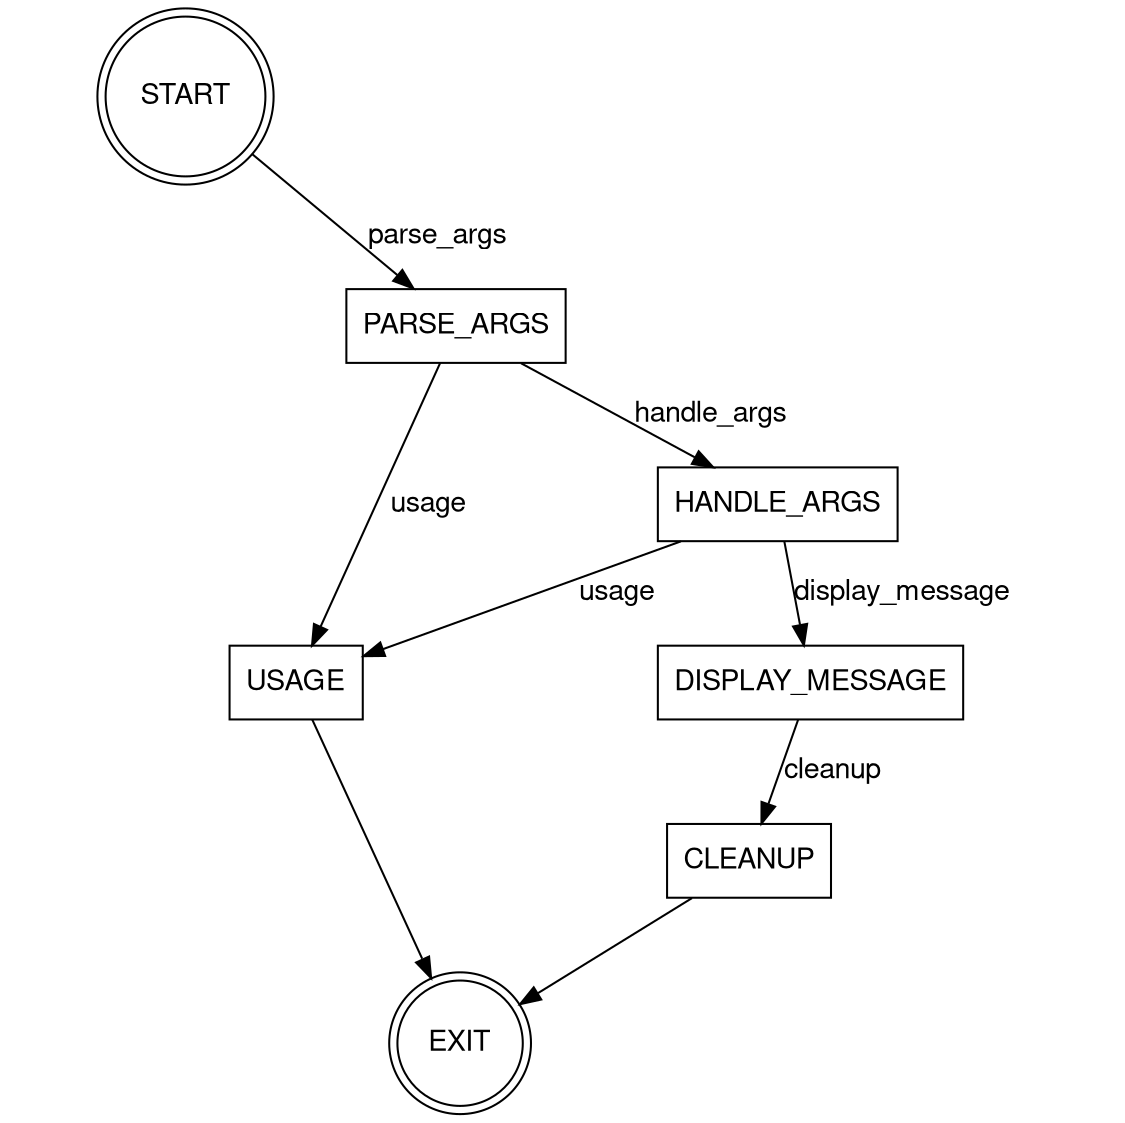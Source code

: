 digraph finite_state_machine {
    fontname="Helvetica,Arial,sans-serif"
    node [fontname="Helvetica,Arial,sans-serif"]
    edge [fontname="Helvetica,Arial,sans-serif"]
    rankdir=TB;
    size="7.5,7.5";
    ratio="fill";
    node [shape = doublecircle]; START, EXIT;
    node [shape = box];
    START -> PARSE_ARGS [label = "parse_args"];
    PARSE_ARGS -> HANDLE_ARGS [label = "handle_args"];
    PARSE_ARGS -> USAGE [label = "usage"]; 
    HANDLE_ARGS -> DISPLAY_MESSAGE [label = "display_message"];
    HANDLE_ARGS -> USAGE [label = "usage"];
    USAGE -> EXIT;
    DISPLAY_MESSAGE -> CLEANUP [label = "cleanup"];
    CLEANUP -> EXIT;

    // Attempt to influence START placement
    edge [style=invis]; // Make an edge invisible
    START -> USAGE; // Invisible edge to help position START on the left
}

